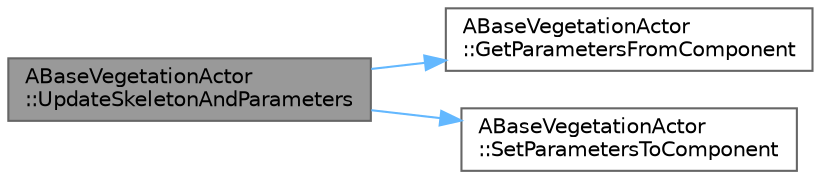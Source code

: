digraph "ABaseVegetationActor::UpdateSkeletonAndParameters"
{
 // INTERACTIVE_SVG=YES
 // LATEX_PDF_SIZE
  bgcolor="transparent";
  edge [fontname=Helvetica,fontsize=10,labelfontname=Helvetica,labelfontsize=10];
  node [fontname=Helvetica,fontsize=10,shape=box,height=0.2,width=0.4];
  rankdir="LR";
  Node1 [id="Node000001",label="ABaseVegetationActor\l::UpdateSkeletonAndParameters",height=0.2,width=0.4,color="gray40", fillcolor="grey60", style="filled", fontcolor="black",tooltip=" "];
  Node1 -> Node2 [id="edge1_Node000001_Node000002",color="steelblue1",style="solid",tooltip=" "];
  Node2 [id="Node000002",label="ABaseVegetationActor\l::GetParametersFromComponent",height=0.2,width=0.4,color="grey40", fillcolor="white", style="filled",URL="$d6/de2/classABaseVegetationActor.html#a88f7c2873f9b6fe0d51f3042e1d902be",tooltip=" "];
  Node1 -> Node3 [id="edge2_Node000001_Node000003",color="steelblue1",style="solid",tooltip=" "];
  Node3 [id="Node000003",label="ABaseVegetationActor\l::SetParametersToComponent",height=0.2,width=0.4,color="grey40", fillcolor="white", style="filled",URL="$d6/de2/classABaseVegetationActor.html#adfe092852e6d31e18dd5691f21377418",tooltip=" "];
}
